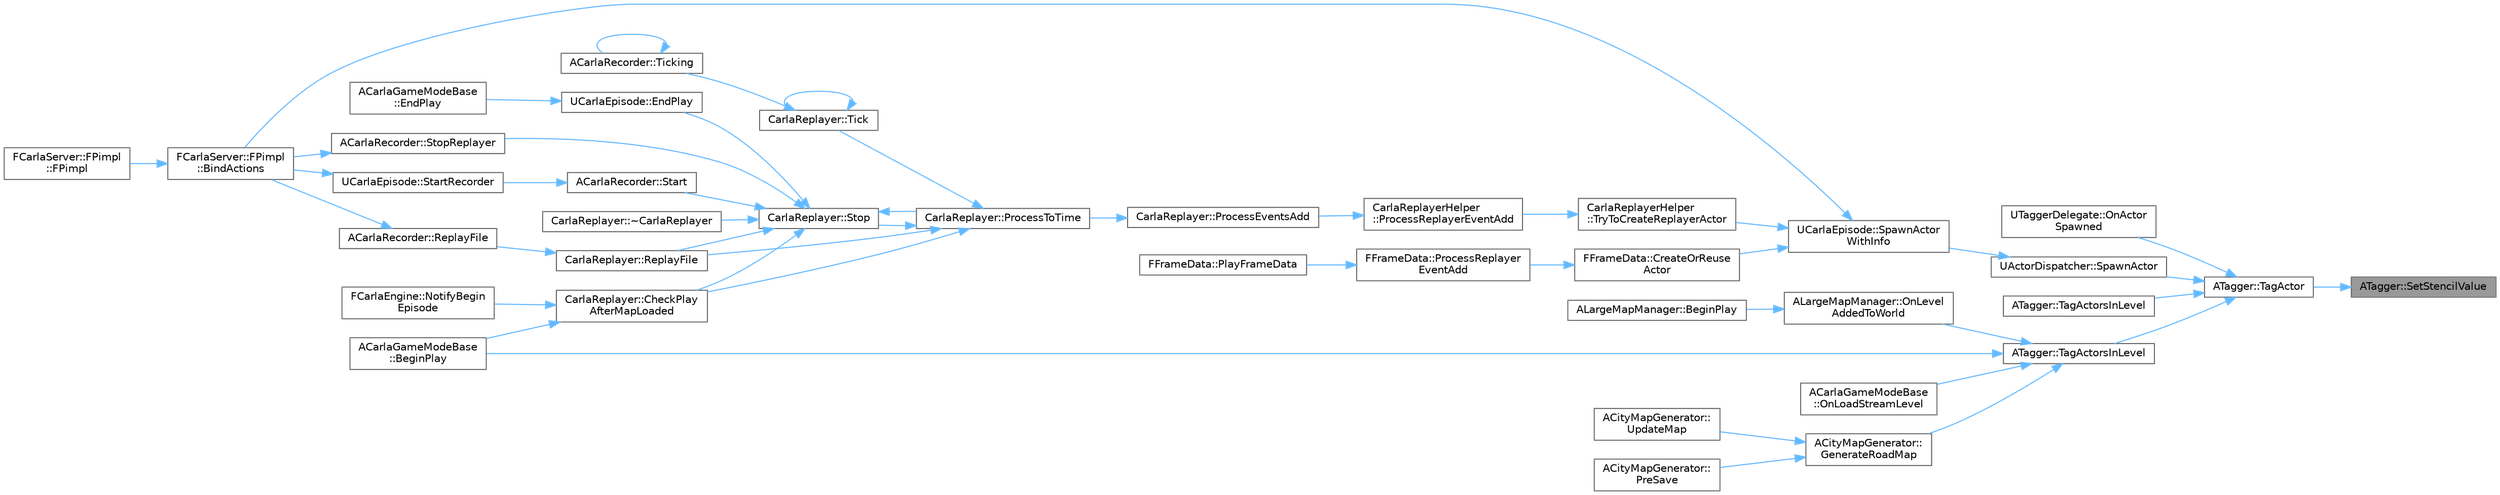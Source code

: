 digraph "ATagger::SetStencilValue"
{
 // INTERACTIVE_SVG=YES
 // LATEX_PDF_SIZE
  bgcolor="transparent";
  edge [fontname=Helvetica,fontsize=10,labelfontname=Helvetica,labelfontsize=10];
  node [fontname=Helvetica,fontsize=10,shape=box,height=0.2,width=0.4];
  rankdir="RL";
  Node1 [id="Node000001",label="ATagger::SetStencilValue",height=0.2,width=0.4,color="gray40", fillcolor="grey60", style="filled", fontcolor="black",tooltip=" "];
  Node1 -> Node2 [id="edge1_Node000001_Node000002",dir="back",color="steelblue1",style="solid",tooltip=" "];
  Node2 [id="Node000002",label="ATagger::TagActor",height=0.2,width=0.4,color="grey40", fillcolor="white", style="filled",URL="$da/d86/classATagger.html#ad0a7c11b5b6a58abecd4a7b5587eeb6a",tooltip="Set the tag of an actor."];
  Node2 -> Node3 [id="edge2_Node000002_Node000003",dir="back",color="steelblue1",style="solid",tooltip=" "];
  Node3 [id="Node000003",label="UTaggerDelegate::OnActor\lSpawned",height=0.2,width=0.4,color="grey40", fillcolor="white", style="filled",URL="$df/dad/classUTaggerDelegate.html#a2b4b632ef47667b6663b5fa06d7b45dd",tooltip=" "];
  Node2 -> Node4 [id="edge3_Node000002_Node000004",dir="back",color="steelblue1",style="solid",tooltip=" "];
  Node4 [id="Node000004",label="UActorDispatcher::SpawnActor",height=0.2,width=0.4,color="grey40", fillcolor="white", style="filled",URL="$d7/d90/classUActorDispatcher.html#aaeca5eeded6c2f193a445df02af113bd",tooltip="Spawns an actor based on ActorDescription at Transform."];
  Node4 -> Node5 [id="edge4_Node000004_Node000005",dir="back",color="steelblue1",style="solid",tooltip=" "];
  Node5 [id="Node000005",label="UCarlaEpisode::SpawnActor\lWithInfo",height=0.2,width=0.4,color="grey40", fillcolor="white", style="filled",URL="$dc/d84/classUCarlaEpisode.html#a84b234957cb3f3f24d3780d420410068",tooltip="Spawns an actor based on ActorDescription at Transform."];
  Node5 -> Node6 [id="edge5_Node000005_Node000006",dir="back",color="steelblue1",style="solid",tooltip=" "];
  Node6 [id="Node000006",label="FCarlaServer::FPimpl\l::BindActions",height=0.2,width=0.4,color="grey40", fillcolor="white", style="filled",URL="$d7/d97/classFCarlaServer_1_1FPimpl.html#a675a6b572112a21e8bc011dddfd0de86",tooltip=" "];
  Node6 -> Node7 [id="edge6_Node000006_Node000007",dir="back",color="steelblue1",style="solid",tooltip=" "];
  Node7 [id="Node000007",label="FCarlaServer::FPimpl\l::FPimpl",height=0.2,width=0.4,color="grey40", fillcolor="white", style="filled",URL="$d7/d97/classFCarlaServer_1_1FPimpl.html#ab9ff29fc81bd2f9a14677941c7f7b62d",tooltip=" "];
  Node5 -> Node8 [id="edge7_Node000005_Node000008",dir="back",color="steelblue1",style="solid",tooltip=" "];
  Node8 [id="Node000008",label="FFrameData::CreateOrReuse\lActor",height=0.2,width=0.4,color="grey40", fillcolor="white", style="filled",URL="$de/db4/classFFrameData.html#a1a36eaa480c6a680c42ad3a4af5452e9",tooltip=" "];
  Node8 -> Node9 [id="edge8_Node000008_Node000009",dir="back",color="steelblue1",style="solid",tooltip=" "];
  Node9 [id="Node000009",label="FFrameData::ProcessReplayer\lEventAdd",height=0.2,width=0.4,color="grey40", fillcolor="white", style="filled",URL="$de/db4/classFFrameData.html#acb9dd2fef7b2779243ef04116465155d",tooltip=" "];
  Node9 -> Node10 [id="edge9_Node000009_Node000010",dir="back",color="steelblue1",style="solid",tooltip=" "];
  Node10 [id="Node000010",label="FFrameData::PlayFrameData",height=0.2,width=0.4,color="grey40", fillcolor="white", style="filled",URL="$de/db4/classFFrameData.html#aa23cccda1659af6f10264e73a73c1e27",tooltip=" "];
  Node5 -> Node11 [id="edge10_Node000005_Node000011",dir="back",color="steelblue1",style="solid",tooltip=" "];
  Node11 [id="Node000011",label="CarlaReplayerHelper\l::TryToCreateReplayerActor",height=0.2,width=0.4,color="grey40", fillcolor="white", style="filled",URL="$d8/d27/classCarlaReplayerHelper.html#a12b09e8ccf752714a3114f9858c274e7",tooltip=" "];
  Node11 -> Node12 [id="edge11_Node000011_Node000012",dir="back",color="steelblue1",style="solid",tooltip=" "];
  Node12 [id="Node000012",label="CarlaReplayerHelper\l::ProcessReplayerEventAdd",height=0.2,width=0.4,color="grey40", fillcolor="white", style="filled",URL="$d8/d27/classCarlaReplayerHelper.html#ad2578fb20f971e6e27bd1895d8884e6d",tooltip=" "];
  Node12 -> Node13 [id="edge12_Node000012_Node000013",dir="back",color="steelblue1",style="solid",tooltip=" "];
  Node13 [id="Node000013",label="CarlaReplayer::ProcessEventsAdd",height=0.2,width=0.4,color="grey40", fillcolor="white", style="filled",URL="$dc/dc6/classCarlaReplayer.html#a929a7a4c79086339485caba9f6562c8e",tooltip=" "];
  Node13 -> Node14 [id="edge13_Node000013_Node000014",dir="back",color="steelblue1",style="solid",tooltip=" "];
  Node14 [id="Node000014",label="CarlaReplayer::ProcessToTime",height=0.2,width=0.4,color="grey40", fillcolor="white", style="filled",URL="$dc/dc6/classCarlaReplayer.html#ae0a5643d88257bdceb9e12d5c33194cb",tooltip=" "];
  Node14 -> Node15 [id="edge14_Node000014_Node000015",dir="back",color="steelblue1",style="solid",tooltip=" "];
  Node15 [id="Node000015",label="CarlaReplayer::CheckPlay\lAfterMapLoaded",height=0.2,width=0.4,color="grey40", fillcolor="white", style="filled",URL="$dc/dc6/classCarlaReplayer.html#ac70d3dbe1f79ffd25a695ec3bd2485e6",tooltip=" "];
  Node15 -> Node16 [id="edge15_Node000015_Node000016",dir="back",color="steelblue1",style="solid",tooltip=" "];
  Node16 [id="Node000016",label="ACarlaGameModeBase\l::BeginPlay",height=0.2,width=0.4,color="grey40", fillcolor="white", style="filled",URL="$db/de5/classACarlaGameModeBase.html#a3909b055b351f69d7ad1e39a42e72e3d",tooltip=" "];
  Node15 -> Node17 [id="edge16_Node000015_Node000017",dir="back",color="steelblue1",style="solid",tooltip=" "];
  Node17 [id="Node000017",label="FCarlaEngine::NotifyBegin\lEpisode",height=0.2,width=0.4,color="grey40", fillcolor="white", style="filled",URL="$dc/d49/classFCarlaEngine.html#ab4c918e4d4855a26ab57c4bb79ad4645",tooltip=" "];
  Node14 -> Node18 [id="edge17_Node000014_Node000018",dir="back",color="steelblue1",style="solid",tooltip=" "];
  Node18 [id="Node000018",label="CarlaReplayer::ReplayFile",height=0.2,width=0.4,color="grey40", fillcolor="white", style="filled",URL="$dc/dc6/classCarlaReplayer.html#a480fd94fedc2367d7f7f58f17f3cd5a4",tooltip=" "];
  Node18 -> Node19 [id="edge18_Node000018_Node000019",dir="back",color="steelblue1",style="solid",tooltip=" "];
  Node19 [id="Node000019",label="ACarlaRecorder::ReplayFile",height=0.2,width=0.4,color="grey40", fillcolor="white", style="filled",URL="$dd/db9/classACarlaRecorder.html#a5dc891241c275eedcf6b1f189751520b",tooltip=" "];
  Node19 -> Node6 [id="edge19_Node000019_Node000006",dir="back",color="steelblue1",style="solid",tooltip=" "];
  Node14 -> Node20 [id="edge20_Node000014_Node000020",dir="back",color="steelblue1",style="solid",tooltip=" "];
  Node20 [id="Node000020",label="CarlaReplayer::Stop",height=0.2,width=0.4,color="grey40", fillcolor="white", style="filled",URL="$dc/dc6/classCarlaReplayer.html#af627917f2c95135fb11b59af4f65dbf7",tooltip=" "];
  Node20 -> Node15 [id="edge21_Node000020_Node000015",dir="back",color="steelblue1",style="solid",tooltip=" "];
  Node20 -> Node21 [id="edge22_Node000020_Node000021",dir="back",color="steelblue1",style="solid",tooltip=" "];
  Node21 [id="Node000021",label="UCarlaEpisode::EndPlay",height=0.2,width=0.4,color="grey40", fillcolor="white", style="filled",URL="$dc/d84/classUCarlaEpisode.html#a04380aa760fc6891f1c51cdbe7ddb856",tooltip=" "];
  Node21 -> Node22 [id="edge23_Node000021_Node000022",dir="back",color="steelblue1",style="solid",tooltip=" "];
  Node22 [id="Node000022",label="ACarlaGameModeBase\l::EndPlay",height=0.2,width=0.4,color="grey40", fillcolor="white", style="filled",URL="$db/de5/classACarlaGameModeBase.html#a8e61df047eac428453a627a6de9ace75",tooltip=" "];
  Node20 -> Node14 [id="edge24_Node000020_Node000014",dir="back",color="steelblue1",style="solid",tooltip=" "];
  Node20 -> Node18 [id="edge25_Node000020_Node000018",dir="back",color="steelblue1",style="solid",tooltip=" "];
  Node20 -> Node23 [id="edge26_Node000020_Node000023",dir="back",color="steelblue1",style="solid",tooltip=" "];
  Node23 [id="Node000023",label="ACarlaRecorder::Start",height=0.2,width=0.4,color="grey40", fillcolor="white", style="filled",URL="$dd/db9/classACarlaRecorder.html#aba719596bd56c72a39f902f6e9a5d290",tooltip=" "];
  Node23 -> Node24 [id="edge27_Node000023_Node000024",dir="back",color="steelblue1",style="solid",tooltip=" "];
  Node24 [id="Node000024",label="UCarlaEpisode::StartRecorder",height=0.2,width=0.4,color="grey40", fillcolor="white", style="filled",URL="$dc/d84/classUCarlaEpisode.html#a1059ce6d102804115b3243de46d46bec",tooltip=" "];
  Node24 -> Node6 [id="edge28_Node000024_Node000006",dir="back",color="steelblue1",style="solid",tooltip=" "];
  Node20 -> Node25 [id="edge29_Node000020_Node000025",dir="back",color="steelblue1",style="solid",tooltip=" "];
  Node25 [id="Node000025",label="ACarlaRecorder::StopReplayer",height=0.2,width=0.4,color="grey40", fillcolor="white", style="filled",URL="$dd/db9/classACarlaRecorder.html#a33fb5180defd8c9c1d3063eff52c7a37",tooltip=" "];
  Node25 -> Node6 [id="edge30_Node000025_Node000006",dir="back",color="steelblue1",style="solid",tooltip=" "];
  Node20 -> Node26 [id="edge31_Node000020_Node000026",dir="back",color="steelblue1",style="solid",tooltip=" "];
  Node26 [id="Node000026",label="CarlaReplayer::~CarlaReplayer",height=0.2,width=0.4,color="grey40", fillcolor="white", style="filled",URL="$dc/dc6/classCarlaReplayer.html#a6dadadd7719c5e660d2e3d99b22f5961",tooltip=" "];
  Node14 -> Node27 [id="edge32_Node000014_Node000027",dir="back",color="steelblue1",style="solid",tooltip=" "];
  Node27 [id="Node000027",label="CarlaReplayer::Tick",height=0.2,width=0.4,color="grey40", fillcolor="white", style="filled",URL="$dc/dc6/classCarlaReplayer.html#a4aeceb13aaa5dfcbf3ee42d7582262a4",tooltip=" "];
  Node27 -> Node27 [id="edge33_Node000027_Node000027",dir="back",color="steelblue1",style="solid",tooltip=" "];
  Node27 -> Node28 [id="edge34_Node000027_Node000028",dir="back",color="steelblue1",style="solid",tooltip=" "];
  Node28 [id="Node000028",label="ACarlaRecorder::Ticking",height=0.2,width=0.4,color="grey40", fillcolor="white", style="filled",URL="$dd/db9/classACarlaRecorder.html#a1074f19dfe5b16a9e10b24ef35b26abc",tooltip=" "];
  Node28 -> Node28 [id="edge35_Node000028_Node000028",dir="back",color="steelblue1",style="solid",tooltip=" "];
  Node2 -> Node29 [id="edge36_Node000002_Node000029",dir="back",color="steelblue1",style="solid",tooltip=" "];
  Node29 [id="Node000029",label="ATagger::TagActorsInLevel",height=0.2,width=0.4,color="grey40", fillcolor="white", style="filled",URL="$da/d86/classATagger.html#a5fb65da7b9dac59f772f8ff24de449d9",tooltip=" "];
  Node2 -> Node30 [id="edge37_Node000002_Node000030",dir="back",color="steelblue1",style="solid",tooltip=" "];
  Node30 [id="Node000030",label="ATagger::TagActorsInLevel",height=0.2,width=0.4,color="grey40", fillcolor="white", style="filled",URL="$da/d86/classATagger.html#ad1bff091221672f7af2ba6c02fb99f75",tooltip="Set the tag of every actor in level."];
  Node30 -> Node16 [id="edge38_Node000030_Node000016",dir="back",color="steelblue1",style="solid",tooltip=" "];
  Node30 -> Node31 [id="edge39_Node000030_Node000031",dir="back",color="steelblue1",style="solid",tooltip=" "];
  Node31 [id="Node000031",label="ACityMapGenerator::\lGenerateRoadMap",height=0.2,width=0.4,color="grey40", fillcolor="white", style="filled",URL="$d1/ddb/classACityMapGenerator.html#a9ce09c4586724fe3e446cbb12712adf3",tooltip="Generate the road map image and save to disk if requested."];
  Node31 -> Node32 [id="edge40_Node000031_Node000032",dir="back",color="steelblue1",style="solid",tooltip=" "];
  Node32 [id="Node000032",label="ACityMapGenerator::\lPreSave",height=0.2,width=0.4,color="grey40", fillcolor="white", style="filled",URL="$d1/ddb/classACityMapGenerator.html#a5627a0935def8c92d8ae226b10238f2c",tooltip=" "];
  Node31 -> Node33 [id="edge41_Node000031_Node000033",dir="back",color="steelblue1",style="solid",tooltip=" "];
  Node33 [id="Node000033",label="ACityMapGenerator::\lUpdateMap",height=0.2,width=0.4,color="grey40", fillcolor="white", style="filled",URL="$d1/ddb/classACityMapGenerator.html#a5ad53319596101e96076a12eab41b9c1",tooltip="Here does nothing, implement in derived classes."];
  Node30 -> Node34 [id="edge42_Node000030_Node000034",dir="back",color="steelblue1",style="solid",tooltip=" "];
  Node34 [id="Node000034",label="ALargeMapManager::OnLevel\lAddedToWorld",height=0.2,width=0.4,color="grey40", fillcolor="white", style="filled",URL="$d9/d4b/classALargeMapManager.html#ae4d6181a475f85434d957d557038e6b4",tooltip=" "];
  Node34 -> Node35 [id="edge43_Node000034_Node000035",dir="back",color="steelblue1",style="solid",tooltip=" "];
  Node35 [id="Node000035",label="ALargeMapManager::BeginPlay",height=0.2,width=0.4,color="grey40", fillcolor="white", style="filled",URL="$d9/d4b/classALargeMapManager.html#a173575639e1f2c91e0b288c979598c21",tooltip=" "];
  Node30 -> Node36 [id="edge44_Node000030_Node000036",dir="back",color="steelblue1",style="solid",tooltip=" "];
  Node36 [id="Node000036",label="ACarlaGameModeBase\l::OnLoadStreamLevel",height=0.2,width=0.4,color="grey40", fillcolor="white", style="filled",URL="$db/de5/classACarlaGameModeBase.html#a63efed9c79f812c2ed41f53aa6205681",tooltip=" "];
}
